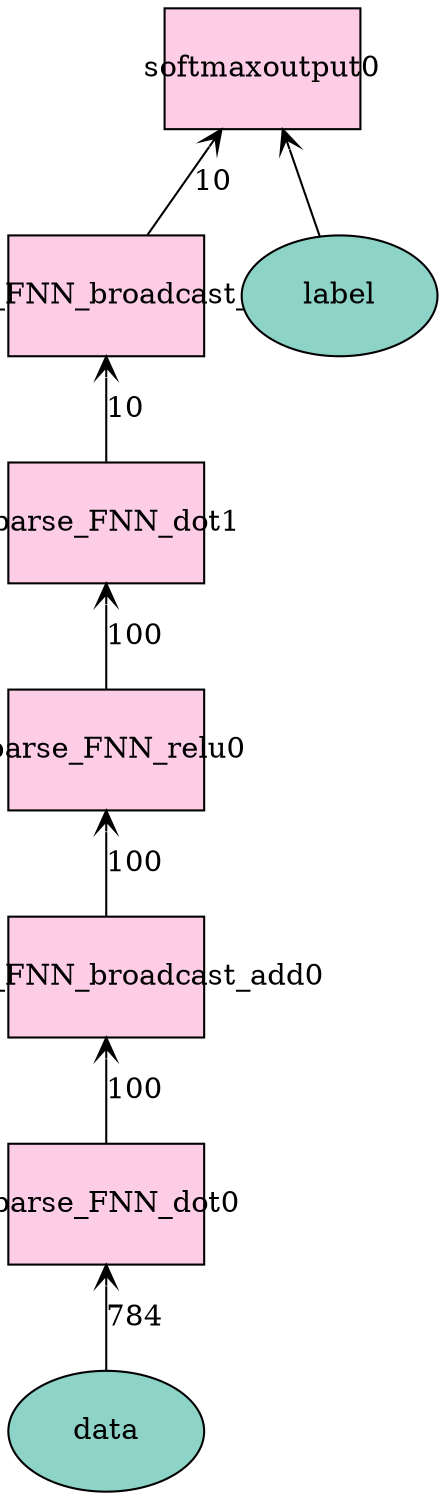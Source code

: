 digraph plot {
	data [label=data fillcolor="#8dd3c7" fixedsize=true height=0.8034 shape=oval style=filled width=1.3]
	Sparse_FNN_dot0 [label=Sparse_FNN_dot0 fillcolor="#fccde5" fixedsize=true height=0.8034 shape=box style=filled width=1.3]
	Sparse_FNN_broadcast_add0 [label=Sparse_FNN_broadcast_add0 fillcolor="#fccde5" fixedsize=true height=0.8034 shape=box style=filled width=1.3]
	Sparse_FNN_relu0 [label=Sparse_FNN_relu0 fillcolor="#fccde5" fixedsize=true height=0.8034 shape=box style=filled width=1.3]
	Sparse_FNN_dot1 [label=Sparse_FNN_dot1 fillcolor="#fccde5" fixedsize=true height=0.8034 shape=box style=filled width=1.3]
	Sparse_FNN_broadcast_add1 [label=Sparse_FNN_broadcast_add1 fillcolor="#fccde5" fixedsize=true height=0.8034 shape=box style=filled width=1.3]
	label [label=label fillcolor="#8dd3c7" fixedsize=true height=0.8034 shape=oval style=filled width=1.3]
	softmaxoutput0 [label=softmaxoutput0 fillcolor="#fccde5" fixedsize=true height=0.8034 shape=box style=filled width=1.3]
	Sparse_FNN_dot0 -> data [label=784 arrowtail=open dir=back]
	Sparse_FNN_broadcast_add0 -> Sparse_FNN_dot0 [label=100 arrowtail=open dir=back]
	Sparse_FNN_relu0 -> Sparse_FNN_broadcast_add0 [label=100 arrowtail=open dir=back]
	Sparse_FNN_dot1 -> Sparse_FNN_relu0 [label=100 arrowtail=open dir=back]
	Sparse_FNN_broadcast_add1 -> Sparse_FNN_dot1 [label=10 arrowtail=open dir=back]
	softmaxoutput0 -> Sparse_FNN_broadcast_add1 [label=10 arrowtail=open dir=back]
	softmaxoutput0 -> label [label="" arrowtail=open dir=back]
}
